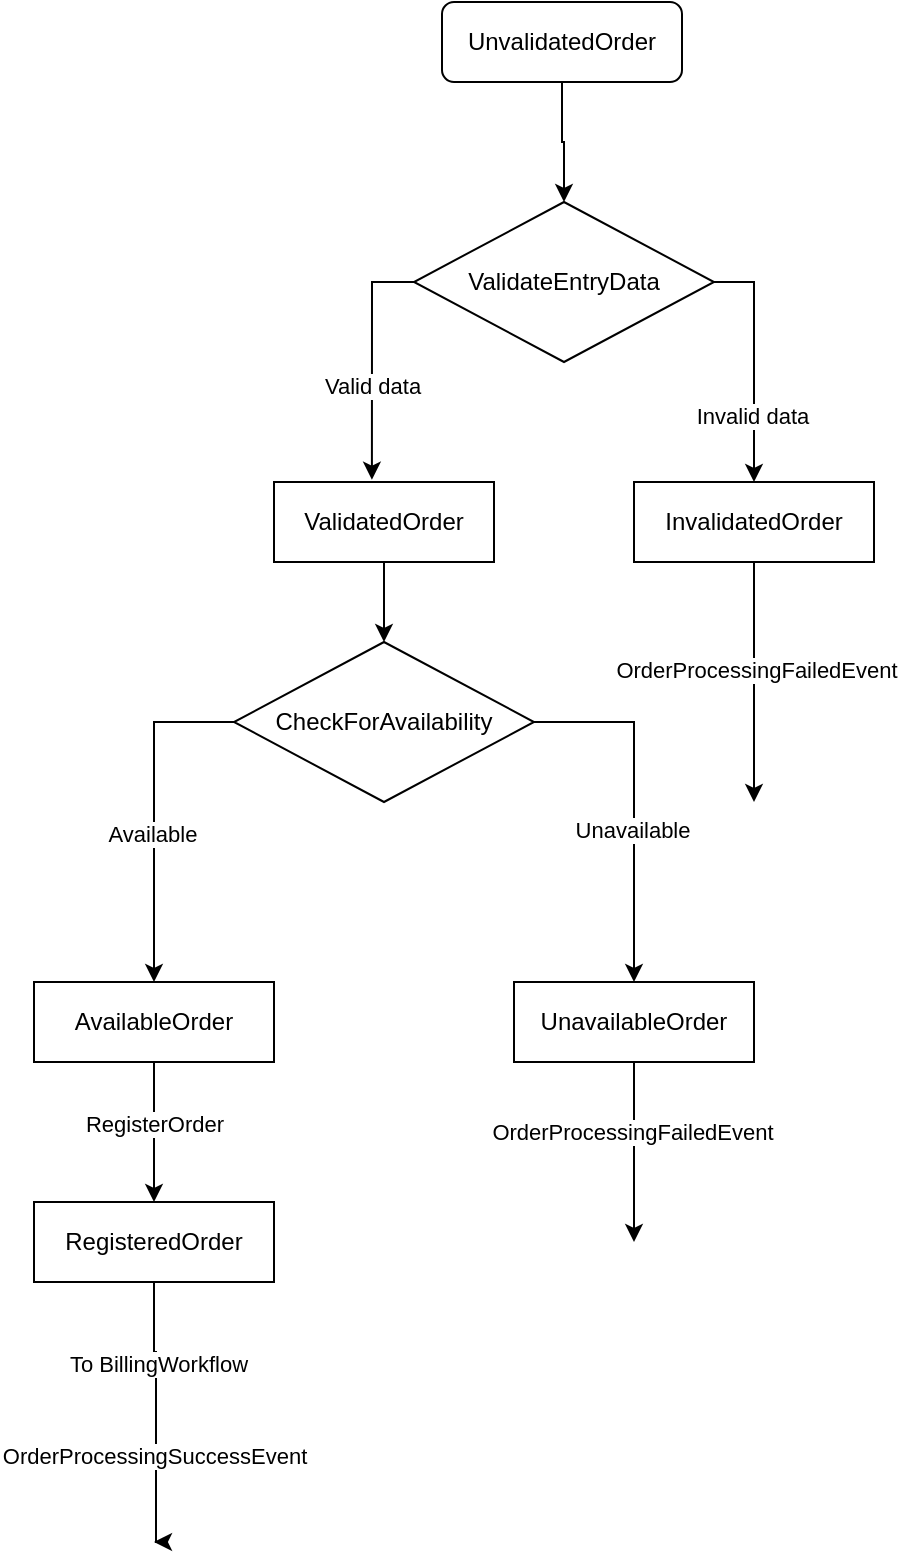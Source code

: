 <mxfile version="22.0.2" type="device">
  <diagram id="C5RBs43oDa-KdzZeNtuy" name="Page-1">
    <mxGraphModel dx="1050" dy="629" grid="1" gridSize="10" guides="1" tooltips="1" connect="1" arrows="1" fold="1" page="1" pageScale="1" pageWidth="827" pageHeight="1169" math="0" shadow="0">
      <root>
        <mxCell id="WIyWlLk6GJQsqaUBKTNV-0" />
        <mxCell id="WIyWlLk6GJQsqaUBKTNV-1" parent="WIyWlLk6GJQsqaUBKTNV-0" />
        <mxCell id="Z837jX6OMX7UZ-DM7Egc-13" style="edgeStyle=orthogonalEdgeStyle;rounded=0;orthogonalLoop=1;jettySize=auto;html=1;entryX=0.5;entryY=0;entryDx=0;entryDy=0;" parent="WIyWlLk6GJQsqaUBKTNV-1" source="WIyWlLk6GJQsqaUBKTNV-3" target="Z837jX6OMX7UZ-DM7Egc-12" edge="1">
          <mxGeometry relative="1" as="geometry" />
        </mxCell>
        <mxCell id="WIyWlLk6GJQsqaUBKTNV-3" value="UnvalidatedOrder" style="rounded=1;whiteSpace=wrap;html=1;fontSize=12;glass=0;strokeWidth=1;shadow=0;" parent="WIyWlLk6GJQsqaUBKTNV-1" vertex="1">
          <mxGeometry x="354" y="60" width="120" height="40" as="geometry" />
        </mxCell>
        <mxCell id="Z837jX6OMX7UZ-DM7Egc-21" value="" style="edgeStyle=orthogonalEdgeStyle;rounded=0;orthogonalLoop=1;jettySize=auto;html=1;" parent="WIyWlLk6GJQsqaUBKTNV-1" source="Z837jX6OMX7UZ-DM7Egc-1" target="Z837jX6OMX7UZ-DM7Egc-19" edge="1">
          <mxGeometry relative="1" as="geometry" />
        </mxCell>
        <mxCell id="Z837jX6OMX7UZ-DM7Egc-1" value="ValidatedOrder" style="rounded=0;whiteSpace=wrap;html=1;" parent="WIyWlLk6GJQsqaUBKTNV-1" vertex="1">
          <mxGeometry x="270" y="300" width="110" height="40" as="geometry" />
        </mxCell>
        <mxCell id="IvvcB5qR1z092bfl0_sI-0" style="edgeStyle=orthogonalEdgeStyle;rounded=0;orthogonalLoop=1;jettySize=auto;html=1;" edge="1" parent="WIyWlLk6GJQsqaUBKTNV-1" source="Z837jX6OMX7UZ-DM7Egc-2">
          <mxGeometry relative="1" as="geometry">
            <mxPoint x="510" y="460" as="targetPoint" />
          </mxGeometry>
        </mxCell>
        <mxCell id="IvvcB5qR1z092bfl0_sI-1" value="OrderProcessingFailedEvent" style="edgeLabel;html=1;align=center;verticalAlign=middle;resizable=0;points=[];" vertex="1" connectable="0" parent="IvvcB5qR1z092bfl0_sI-0">
          <mxGeometry x="-0.1" y="1" relative="1" as="geometry">
            <mxPoint as="offset" />
          </mxGeometry>
        </mxCell>
        <mxCell id="Z837jX6OMX7UZ-DM7Egc-2" value="InvalidatedOrder" style="rounded=0;whiteSpace=wrap;html=1;" parent="WIyWlLk6GJQsqaUBKTNV-1" vertex="1">
          <mxGeometry x="450" y="300" width="120" height="40" as="geometry" />
        </mxCell>
        <mxCell id="Z837jX6OMX7UZ-DM7Egc-11" style="edgeStyle=orthogonalEdgeStyle;rounded=0;orthogonalLoop=1;jettySize=auto;html=1;entryX=0.5;entryY=0;entryDx=0;entryDy=0;" parent="WIyWlLk6GJQsqaUBKTNV-1" source="Z837jX6OMX7UZ-DM7Egc-6" target="Z837jX6OMX7UZ-DM7Egc-10" edge="1">
          <mxGeometry relative="1" as="geometry" />
        </mxCell>
        <mxCell id="sNDpAy-qNijJZeWrmYkD-0" value="RegisterOrder" style="edgeLabel;html=1;align=center;verticalAlign=middle;resizable=0;points=[];" parent="Z837jX6OMX7UZ-DM7Egc-11" vertex="1" connectable="0">
          <mxGeometry x="-0.12" relative="1" as="geometry">
            <mxPoint as="offset" />
          </mxGeometry>
        </mxCell>
        <mxCell id="Z837jX6OMX7UZ-DM7Egc-6" value="AvailableOrder" style="rounded=0;whiteSpace=wrap;html=1;" parent="WIyWlLk6GJQsqaUBKTNV-1" vertex="1">
          <mxGeometry x="150" y="550" width="120" height="40" as="geometry" />
        </mxCell>
        <mxCell id="IvvcB5qR1z092bfl0_sI-2" style="edgeStyle=orthogonalEdgeStyle;rounded=0;orthogonalLoop=1;jettySize=auto;html=1;" edge="1" parent="WIyWlLk6GJQsqaUBKTNV-1" source="Z837jX6OMX7UZ-DM7Egc-7">
          <mxGeometry relative="1" as="geometry">
            <mxPoint x="450" y="680" as="targetPoint" />
          </mxGeometry>
        </mxCell>
        <mxCell id="IvvcB5qR1z092bfl0_sI-3" value="OrderProcessingFailedEvent" style="edgeLabel;html=1;align=center;verticalAlign=middle;resizable=0;points=[];" vertex="1" connectable="0" parent="IvvcB5qR1z092bfl0_sI-2">
          <mxGeometry x="-0.222" y="-1" relative="1" as="geometry">
            <mxPoint as="offset" />
          </mxGeometry>
        </mxCell>
        <mxCell id="Z837jX6OMX7UZ-DM7Egc-7" value="UnavailableOrder" style="rounded=0;whiteSpace=wrap;html=1;" parent="WIyWlLk6GJQsqaUBKTNV-1" vertex="1">
          <mxGeometry x="390" y="550" width="120" height="40" as="geometry" />
        </mxCell>
        <mxCell id="Z837jX6OMX7UZ-DM7Egc-26" style="edgeStyle=orthogonalEdgeStyle;rounded=0;orthogonalLoop=1;jettySize=auto;html=1;exitX=0.5;exitY=1;exitDx=0;exitDy=0;" parent="WIyWlLk6GJQsqaUBKTNV-1" source="Z837jX6OMX7UZ-DM7Egc-10" edge="1">
          <mxGeometry relative="1" as="geometry">
            <mxPoint x="210" y="830" as="targetPoint" />
            <Array as="points">
              <mxPoint x="210" y="735" />
              <mxPoint x="211" y="735" />
            </Array>
          </mxGeometry>
        </mxCell>
        <mxCell id="Z837jX6OMX7UZ-DM7Egc-27" value="To BillingWorkflow" style="edgeLabel;html=1;align=center;verticalAlign=middle;resizable=0;points=[];" parent="Z837jX6OMX7UZ-DM7Egc-26" vertex="1" connectable="0">
          <mxGeometry x="-0.371" y="1" relative="1" as="geometry">
            <mxPoint as="offset" />
          </mxGeometry>
        </mxCell>
        <mxCell id="IvvcB5qR1z092bfl0_sI-4" value="OrderProcessingSuccessEvent" style="edgeLabel;html=1;align=center;verticalAlign=middle;resizable=0;points=[];" vertex="1" connectable="0" parent="Z837jX6OMX7UZ-DM7Egc-26">
          <mxGeometry x="0.332" y="-1" relative="1" as="geometry">
            <mxPoint as="offset" />
          </mxGeometry>
        </mxCell>
        <mxCell id="Z837jX6OMX7UZ-DM7Egc-10" value="RegisteredOrder" style="rounded=0;whiteSpace=wrap;html=1;" parent="WIyWlLk6GJQsqaUBKTNV-1" vertex="1">
          <mxGeometry x="150" y="660" width="120" height="40" as="geometry" />
        </mxCell>
        <mxCell id="Z837jX6OMX7UZ-DM7Egc-16" style="edgeStyle=orthogonalEdgeStyle;rounded=0;orthogonalLoop=1;jettySize=auto;html=1;exitX=1;exitY=0.5;exitDx=0;exitDy=0;entryX=0.5;entryY=0;entryDx=0;entryDy=0;" parent="WIyWlLk6GJQsqaUBKTNV-1" source="Z837jX6OMX7UZ-DM7Egc-12" target="Z837jX6OMX7UZ-DM7Egc-2" edge="1">
          <mxGeometry relative="1" as="geometry">
            <Array as="points">
              <mxPoint x="510" y="200" />
            </Array>
          </mxGeometry>
        </mxCell>
        <mxCell id="Z837jX6OMX7UZ-DM7Egc-18" value="Invalid data" style="edgeLabel;html=1;align=center;verticalAlign=middle;resizable=0;points=[];" parent="Z837jX6OMX7UZ-DM7Egc-16" vertex="1" connectable="0">
          <mxGeometry x="0.447" y="-1" relative="1" as="geometry">
            <mxPoint as="offset" />
          </mxGeometry>
        </mxCell>
        <mxCell id="Z837jX6OMX7UZ-DM7Egc-12" value="ValidateEntryData" style="rhombus;whiteSpace=wrap;html=1;" parent="WIyWlLk6GJQsqaUBKTNV-1" vertex="1">
          <mxGeometry x="340" y="160" width="150" height="80" as="geometry" />
        </mxCell>
        <mxCell id="Z837jX6OMX7UZ-DM7Egc-15" style="edgeStyle=orthogonalEdgeStyle;rounded=0;orthogonalLoop=1;jettySize=auto;html=1;exitX=0;exitY=0.5;exitDx=0;exitDy=0;entryX=0.445;entryY=-0.029;entryDx=0;entryDy=0;entryPerimeter=0;" parent="WIyWlLk6GJQsqaUBKTNV-1" source="Z837jX6OMX7UZ-DM7Egc-12" target="Z837jX6OMX7UZ-DM7Egc-1" edge="1">
          <mxGeometry relative="1" as="geometry" />
        </mxCell>
        <mxCell id="Z837jX6OMX7UZ-DM7Egc-17" value="Valid data" style="edgeLabel;html=1;align=center;verticalAlign=middle;resizable=0;points=[];" parent="Z837jX6OMX7UZ-DM7Egc-15" vertex="1" connectable="0">
          <mxGeometry x="0.215" relative="1" as="geometry">
            <mxPoint as="offset" />
          </mxGeometry>
        </mxCell>
        <mxCell id="Z837jX6OMX7UZ-DM7Egc-22" style="edgeStyle=orthogonalEdgeStyle;rounded=0;orthogonalLoop=1;jettySize=auto;html=1;exitX=0;exitY=0.5;exitDx=0;exitDy=0;entryX=0.5;entryY=0;entryDx=0;entryDy=0;" parent="WIyWlLk6GJQsqaUBKTNV-1" source="Z837jX6OMX7UZ-DM7Egc-19" target="Z837jX6OMX7UZ-DM7Egc-6" edge="1">
          <mxGeometry relative="1" as="geometry" />
        </mxCell>
        <mxCell id="Z837jX6OMX7UZ-DM7Egc-24" value="Available" style="edgeLabel;html=1;align=center;verticalAlign=middle;resizable=0;points=[];" parent="Z837jX6OMX7UZ-DM7Egc-22" vertex="1" connectable="0">
          <mxGeometry x="0.123" y="-1" relative="1" as="geometry">
            <mxPoint as="offset" />
          </mxGeometry>
        </mxCell>
        <mxCell id="Z837jX6OMX7UZ-DM7Egc-23" style="edgeStyle=orthogonalEdgeStyle;rounded=0;orthogonalLoop=1;jettySize=auto;html=1;exitX=1;exitY=0.5;exitDx=0;exitDy=0;entryX=0.5;entryY=0;entryDx=0;entryDy=0;" parent="WIyWlLk6GJQsqaUBKTNV-1" source="Z837jX6OMX7UZ-DM7Egc-19" target="Z837jX6OMX7UZ-DM7Egc-7" edge="1">
          <mxGeometry relative="1" as="geometry" />
        </mxCell>
        <mxCell id="Z837jX6OMX7UZ-DM7Egc-25" value="Unavailable" style="edgeLabel;html=1;align=center;verticalAlign=middle;resizable=0;points=[];" parent="Z837jX6OMX7UZ-DM7Egc-23" vertex="1" connectable="0">
          <mxGeometry x="0.154" y="-1" relative="1" as="geometry">
            <mxPoint as="offset" />
          </mxGeometry>
        </mxCell>
        <mxCell id="Z837jX6OMX7UZ-DM7Egc-19" value="CheckForAvailability" style="rhombus;whiteSpace=wrap;html=1;" parent="WIyWlLk6GJQsqaUBKTNV-1" vertex="1">
          <mxGeometry x="250" y="380" width="150" height="80" as="geometry" />
        </mxCell>
      </root>
    </mxGraphModel>
  </diagram>
</mxfile>
